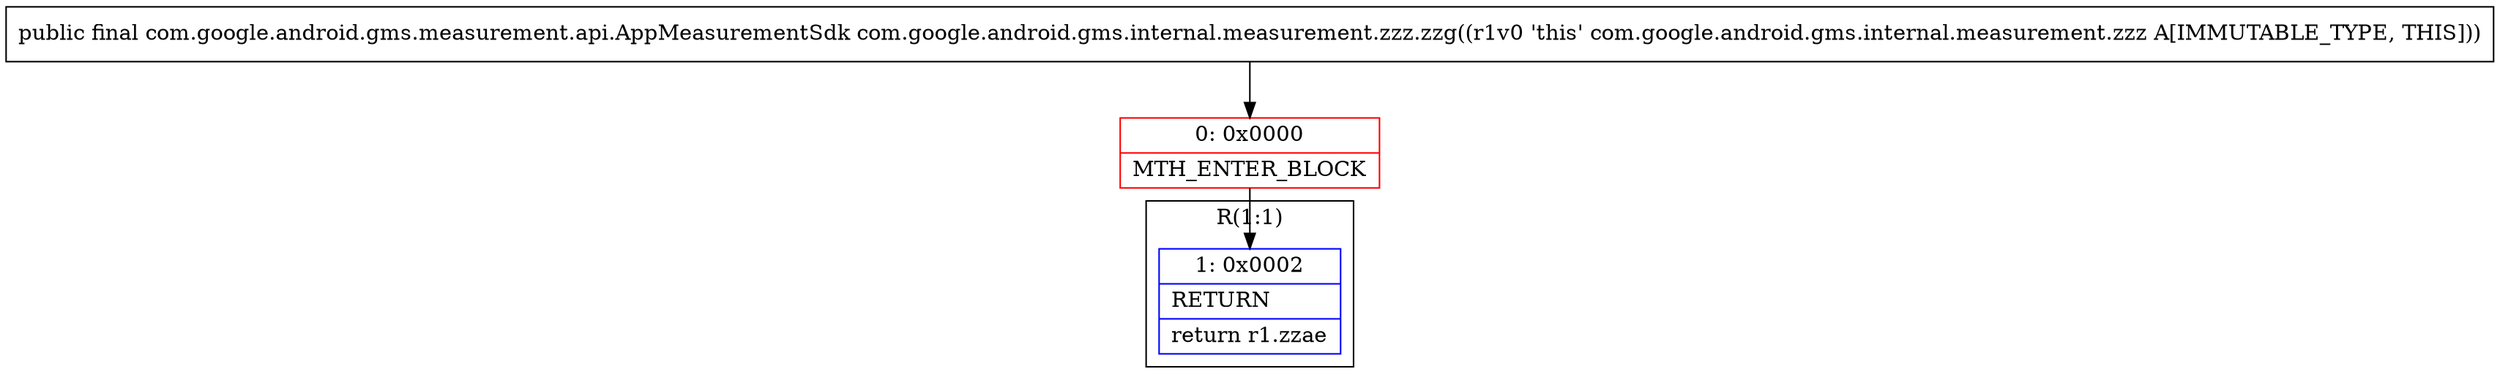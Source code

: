 digraph "CFG forcom.google.android.gms.internal.measurement.zzz.zzg()Lcom\/google\/android\/gms\/measurement\/api\/AppMeasurementSdk;" {
subgraph cluster_Region_221211739 {
label = "R(1:1)";
node [shape=record,color=blue];
Node_1 [shape=record,label="{1\:\ 0x0002|RETURN\l|return r1.zzae\l}"];
}
Node_0 [shape=record,color=red,label="{0\:\ 0x0000|MTH_ENTER_BLOCK\l}"];
MethodNode[shape=record,label="{public final com.google.android.gms.measurement.api.AppMeasurementSdk com.google.android.gms.internal.measurement.zzz.zzg((r1v0 'this' com.google.android.gms.internal.measurement.zzz A[IMMUTABLE_TYPE, THIS])) }"];
MethodNode -> Node_0;
Node_0 -> Node_1;
}

